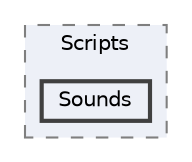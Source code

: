 digraph "Bloberts/Scripts/Sounds"
{
 // LATEX_PDF_SIZE
  bgcolor="transparent";
  edge [fontname=Helvetica,fontsize=10,labelfontname=Helvetica,labelfontsize=10];
  node [fontname=Helvetica,fontsize=10,shape=box,height=0.2,width=0.4];
  compound=true
  subgraph clusterdir_b017b23b6c166943dedabb93b8dc1c36 {
    graph [ bgcolor="#edf0f7", pencolor="grey50", label="Scripts", fontname=Helvetica,fontsize=10 style="filled,dashed", URL="dir_b017b23b6c166943dedabb93b8dc1c36.html",tooltip=""]
  dir_d37d639801eb23f6b5e34b567eadd195 [label="Sounds", fillcolor="#edf0f7", color="grey25", style="filled,bold", URL="dir_d37d639801eb23f6b5e34b567eadd195.html",tooltip=""];
  }
}
